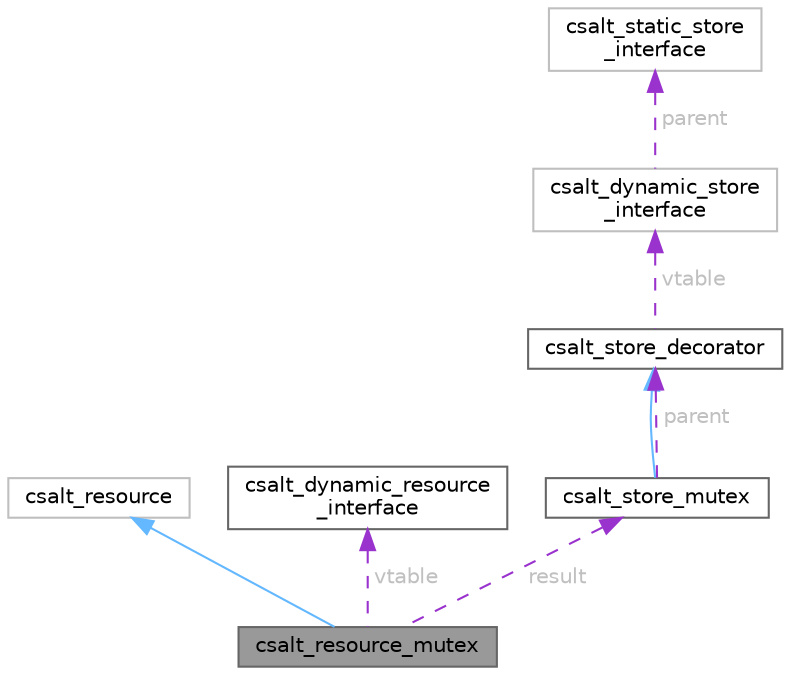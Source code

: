 digraph "csalt_resource_mutex"
{
 // LATEX_PDF_SIZE
  bgcolor="transparent";
  edge [fontname=Helvetica,fontsize=10,labelfontname=Helvetica,labelfontsize=10];
  node [fontname=Helvetica,fontsize=10,shape=box,height=0.2,width=0.4];
  Node1 [id="Node000001",label="csalt_resource_mutex",height=0.2,width=0.4,color="gray40", fillcolor="grey60", style="filled", fontcolor="black",tooltip="Decorates a resource for synchronization with a mutex."];
  Node2 -> Node1 [id="edge1_Node000001_Node000002",dir="back",color="steelblue1",style="solid",tooltip=" "];
  Node2 [id="Node000002",label="csalt_resource",height=0.2,width=0.4,color="grey75", fillcolor="white", style="filled",tooltip=" "];
  Node3 -> Node1 [id="edge2_Node000001_Node000003",dir="back",color="darkorchid3",style="dashed",tooltip=" ",label=" vtable",fontcolor="grey" ];
  Node3 [id="Node000003",label="csalt_dynamic_resource\l_interface",height=0.2,width=0.4,color="gray40", fillcolor="white", style="filled",URL="$structcsalt__dynamic__resource__interface.html",tooltip="Interface definition for managed resource."];
  Node4 -> Node1 [id="edge3_Node000001_Node000004",dir="back",color="darkorchid3",style="dashed",tooltip=" ",label=" result",fontcolor="grey" ];
  Node4 [id="Node000004",label="csalt_store_mutex",height=0.2,width=0.4,color="gray40", fillcolor="white", style="filled",URL="$structcsalt__store__mutex.html",tooltip="Provides a decorator for synchronizing access to a store."];
  Node5 -> Node4 [id="edge4_Node000004_Node000005",dir="back",color="steelblue1",style="solid",tooltip=" "];
  Node5 [id="Node000005",label="csalt_store_decorator",height=0.2,width=0.4,color="gray40", fillcolor="white", style="filled",URL="$structcsalt__store__decorator.html",tooltip="A decorator to include as the first member in your struct."];
  Node6 -> Node5 [id="edge5_Node000005_Node000006",dir="back",color="darkorchid3",style="dashed",tooltip=" ",label=" vtable",fontcolor="grey" ];
  Node6 [id="Node000006",label="csalt_dynamic_store\l_interface",height=0.2,width=0.4,color="grey75", fillcolor="white", style="filled",URL="$structcsalt__dynamic__store__interface.html",tooltip=" "];
  Node7 -> Node6 [id="edge6_Node000006_Node000007",dir="back",color="darkorchid3",style="dashed",tooltip=" ",label=" parent",fontcolor="grey" ];
  Node7 [id="Node000007",label="csalt_static_store\l_interface",height=0.2,width=0.4,color="grey75", fillcolor="white", style="filled",URL="$structcsalt__static__store__interface.html",tooltip=" "];
  Node5 -> Node4 [id="edge7_Node000004_Node000005",dir="back",color="darkorchid3",style="dashed",tooltip=" ",label=" parent",fontcolor="grey" ];
}
